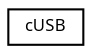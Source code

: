 digraph "Graphical Class Hierarchy"
{
  edge [fontname="Sans",fontsize="8",labelfontname="Sans",labelfontsize="8"];
  node [fontname="Sans",fontsize="8",shape=record];
  rankdir="LR";
  Node1 [label="cUSB",height=0.2,width=0.4,color="black", fillcolor="white", style="filled",URL="$classc_u_s_b.html"];
}
